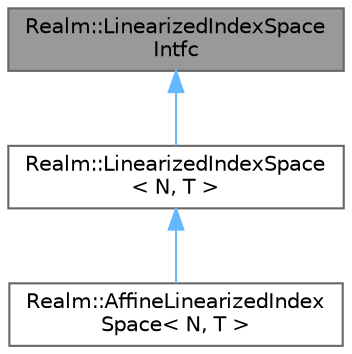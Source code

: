 digraph "Realm::LinearizedIndexSpaceIntfc"
{
 // LATEX_PDF_SIZE
  bgcolor="transparent";
  edge [fontname=Helvetica,fontsize=10,labelfontname=Helvetica,labelfontsize=10];
  node [fontname=Helvetica,fontsize=10,shape=box,height=0.2,width=0.4];
  Node1 [id="Node000001",label="Realm::LinearizedIndexSpace\lIntfc",height=0.2,width=0.4,color="gray40", fillcolor="grey60", style="filled", fontcolor="black",tooltip=" "];
  Node1 -> Node2 [id="edge1_Node000001_Node000002",dir="back",color="steelblue1",style="solid",tooltip=" "];
  Node2 [id="Node000002",label="Realm::LinearizedIndexSpace\l\< N, T \>",height=0.2,width=0.4,color="gray40", fillcolor="white", style="filled",URL="$classRealm_1_1LinearizedIndexSpace.html",tooltip=" "];
  Node2 -> Node3 [id="edge2_Node000002_Node000003",dir="back",color="steelblue1",style="solid",tooltip=" "];
  Node3 [id="Node000003",label="Realm::AffineLinearizedIndex\lSpace\< N, T \>",height=0.2,width=0.4,color="gray40", fillcolor="white", style="filled",URL="$classRealm_1_1AffineLinearizedIndexSpace.html",tooltip=" "];
}
